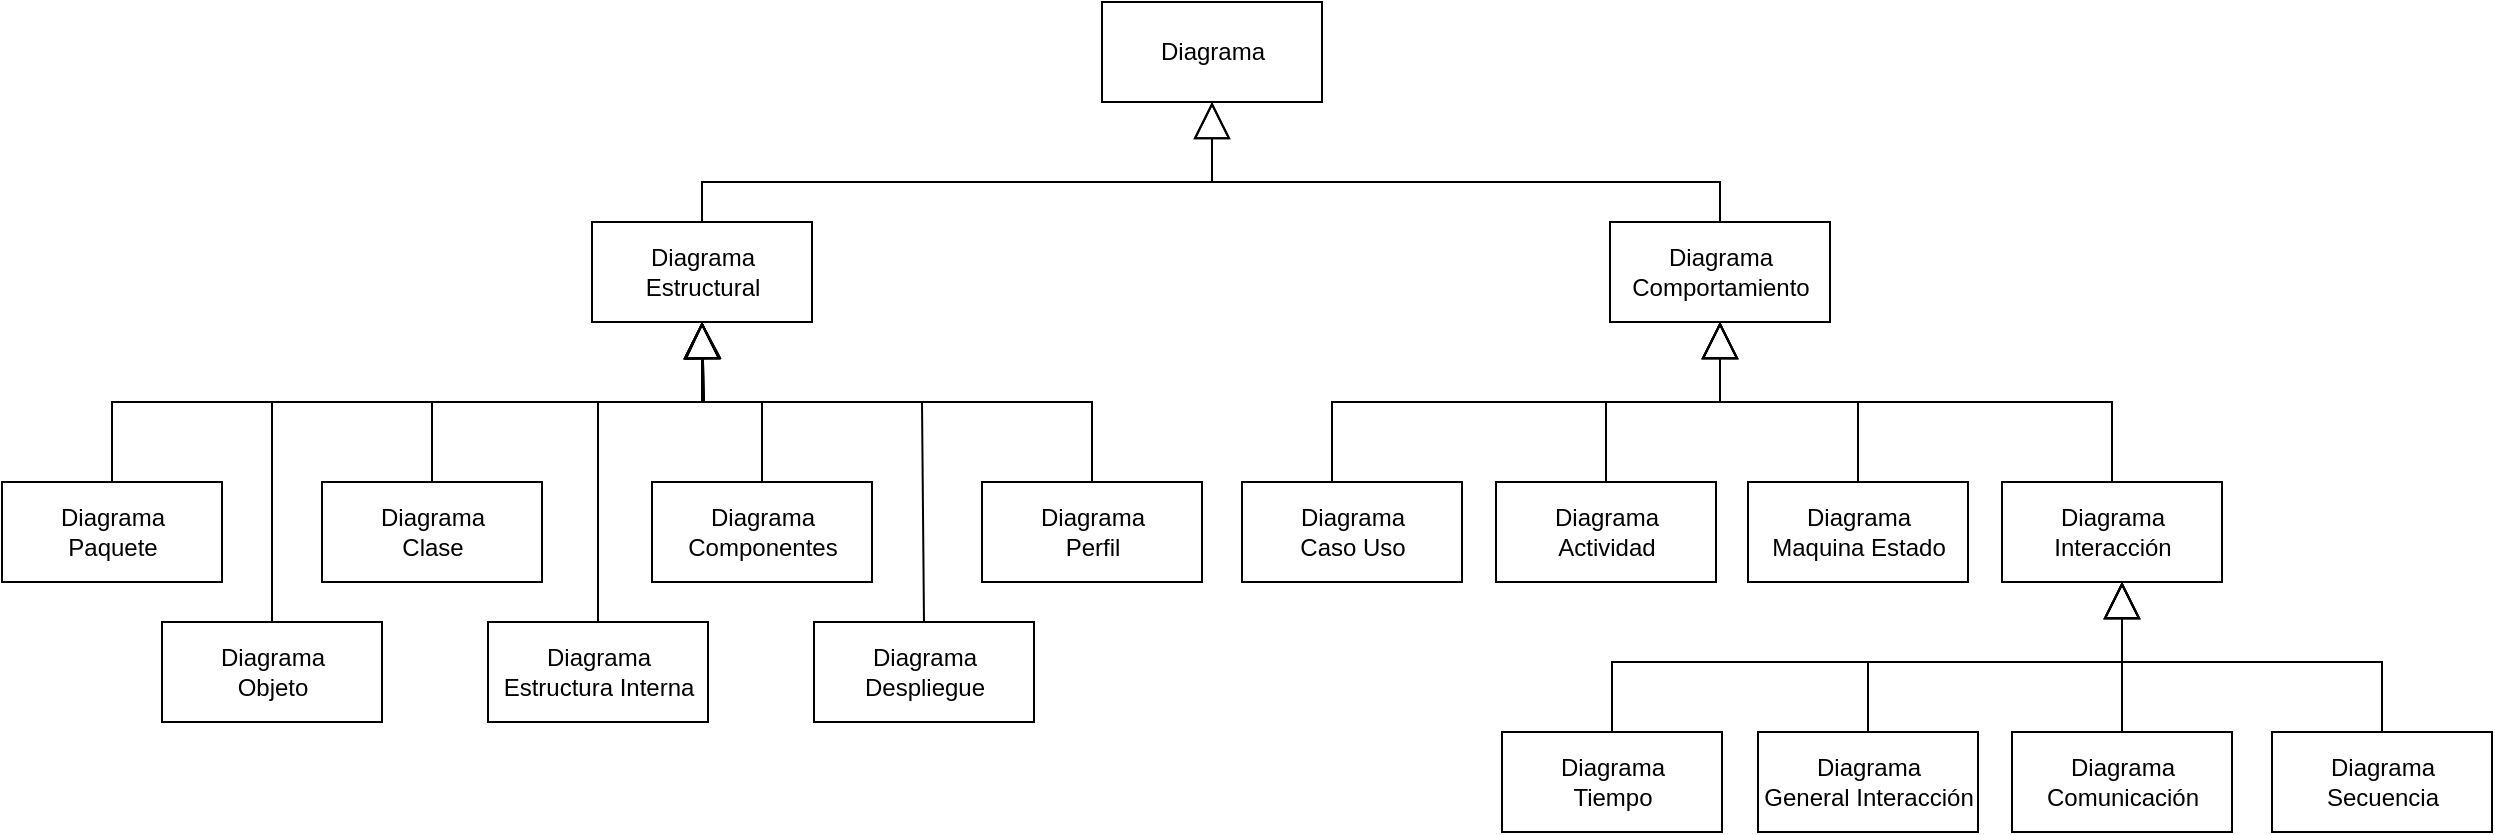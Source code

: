 <mxfile version="17.1.2" type="github">
  <diagram id="C5RBs43oDa-KdzZeNtuy" name="Page-1">
    <mxGraphModel dx="1814" dy="712" grid="1" gridSize="10" guides="1" tooltips="1" connect="1" arrows="1" fold="1" page="1" pageScale="1" pageWidth="827" pageHeight="1169" math="0" shadow="0">
      <root>
        <mxCell id="WIyWlLk6GJQsqaUBKTNV-0" />
        <mxCell id="WIyWlLk6GJQsqaUBKTNV-1" parent="WIyWlLk6GJQsqaUBKTNV-0" />
        <mxCell id="EBr2hTtmOAlG6zHz0Neu-5" value="Diagrama" style="html=1;" parent="WIyWlLk6GJQsqaUBKTNV-1" vertex="1">
          <mxGeometry x="320" y="150" width="110" height="50" as="geometry" />
        </mxCell>
        <mxCell id="EBr2hTtmOAlG6zHz0Neu-6" value="&lt;div&gt;Diagrama &lt;br&gt;&lt;/div&gt;&lt;div&gt;Estructural&lt;/div&gt;" style="html=1;" parent="WIyWlLk6GJQsqaUBKTNV-1" vertex="1">
          <mxGeometry x="65" y="260" width="110" height="50" as="geometry" />
        </mxCell>
        <mxCell id="EBr2hTtmOAlG6zHz0Neu-7" value="&lt;div&gt;Diagrama &lt;br&gt;&lt;/div&gt;&lt;div&gt;Comportamiento&lt;/div&gt;" style="html=1;" parent="WIyWlLk6GJQsqaUBKTNV-1" vertex="1">
          <mxGeometry x="574" y="260" width="110" height="50" as="geometry" />
        </mxCell>
        <mxCell id="EBr2hTtmOAlG6zHz0Neu-9" value="" style="endArrow=block;endSize=16;endFill=0;html=1;rounded=0;exitX=0.5;exitY=0;exitDx=0;exitDy=0;entryX=0.5;entryY=1;entryDx=0;entryDy=0;" parent="WIyWlLk6GJQsqaUBKTNV-1" source="EBr2hTtmOAlG6zHz0Neu-7" target="EBr2hTtmOAlG6zHz0Neu-5" edge="1">
          <mxGeometry width="160" relative="1" as="geometry">
            <mxPoint x="230" y="420" as="sourcePoint" />
            <mxPoint x="440" y="200" as="targetPoint" />
            <Array as="points">
              <mxPoint x="629" y="240" />
              <mxPoint x="375" y="240" />
            </Array>
          </mxGeometry>
        </mxCell>
        <mxCell id="EBr2hTtmOAlG6zHz0Neu-10" value="" style="endArrow=block;endSize=16;endFill=0;html=1;rounded=0;exitX=0.5;exitY=0;exitDx=0;exitDy=0;entryX=0.5;entryY=1;entryDx=0;entryDy=0;" parent="WIyWlLk6GJQsqaUBKTNV-1" source="EBr2hTtmOAlG6zHz0Neu-6" target="EBr2hTtmOAlG6zHz0Neu-5" edge="1">
          <mxGeometry width="160" relative="1" as="geometry">
            <mxPoint x="330" y="410" as="sourcePoint" />
            <mxPoint x="435" y="200" as="targetPoint" />
            <Array as="points">
              <mxPoint x="120" y="240" />
              <mxPoint x="375" y="240" />
            </Array>
          </mxGeometry>
        </mxCell>
        <mxCell id="EBr2hTtmOAlG6zHz0Neu-11" value="&lt;div&gt;Diagrama &lt;br&gt;&lt;/div&gt;&lt;div&gt;Clase&lt;/div&gt;" style="html=1;" parent="WIyWlLk6GJQsqaUBKTNV-1" vertex="1">
          <mxGeometry x="-70" y="390" width="110" height="50" as="geometry" />
        </mxCell>
        <mxCell id="EBr2hTtmOAlG6zHz0Neu-13" value="" style="endArrow=block;endSize=16;endFill=0;html=1;rounded=0;exitX=0.5;exitY=0;exitDx=0;exitDy=0;entryX=0.5;entryY=1;entryDx=0;entryDy=0;" parent="WIyWlLk6GJQsqaUBKTNV-1" source="EBr2hTtmOAlG6zHz0Neu-11" target="EBr2hTtmOAlG6zHz0Neu-6" edge="1">
          <mxGeometry width="160" relative="1" as="geometry">
            <mxPoint x="440" y="220" as="sourcePoint" />
            <mxPoint x="140" y="320" as="targetPoint" />
            <Array as="points">
              <mxPoint x="-15" y="350" />
              <mxPoint x="121" y="350" />
            </Array>
          </mxGeometry>
        </mxCell>
        <mxCell id="EBr2hTtmOAlG6zHz0Neu-14" value="&lt;div&gt;Diagrama &lt;br&gt;&lt;/div&gt;&lt;div&gt;Estructura Interna&lt;br&gt;&lt;/div&gt;" style="html=1;" parent="WIyWlLk6GJQsqaUBKTNV-1" vertex="1">
          <mxGeometry x="13" y="460" width="110" height="50" as="geometry" />
        </mxCell>
        <mxCell id="EBr2hTtmOAlG6zHz0Neu-15" value="&lt;div&gt;Diagrama &lt;br&gt;&lt;/div&gt;&lt;div&gt;Actividad&lt;br&gt;&lt;/div&gt;" style="html=1;" parent="WIyWlLk6GJQsqaUBKTNV-1" vertex="1">
          <mxGeometry x="517" y="390" width="110" height="50" as="geometry" />
        </mxCell>
        <mxCell id="EBr2hTtmOAlG6zHz0Neu-16" value="&lt;div&gt;Diagrama &lt;br&gt;&lt;/div&gt;&lt;div&gt;Componentes&lt;br&gt;&lt;/div&gt;" style="html=1;" parent="WIyWlLk6GJQsqaUBKTNV-1" vertex="1">
          <mxGeometry x="95" y="390" width="110" height="50" as="geometry" />
        </mxCell>
        <mxCell id="EBr2hTtmOAlG6zHz0Neu-17" value="&lt;div&gt;Diagrama &lt;br&gt;&lt;/div&gt;&lt;div&gt;Despliegue&lt;br&gt;&lt;/div&gt;" style="html=1;" parent="WIyWlLk6GJQsqaUBKTNV-1" vertex="1">
          <mxGeometry x="176" y="460" width="110" height="50" as="geometry" />
        </mxCell>
        <mxCell id="EBr2hTtmOAlG6zHz0Neu-18" value="&lt;div&gt;Diagrama &lt;br&gt;&lt;/div&gt;&lt;div&gt;Objeto&lt;br&gt;&lt;/div&gt;" style="html=1;" parent="WIyWlLk6GJQsqaUBKTNV-1" vertex="1">
          <mxGeometry x="-150" y="460" width="110" height="50" as="geometry" />
        </mxCell>
        <mxCell id="EBr2hTtmOAlG6zHz0Neu-19" value="&lt;div&gt;Diagrama &lt;br&gt;&lt;/div&gt;&lt;div&gt;Caso Uso&lt;br&gt;&lt;/div&gt;" style="html=1;" parent="WIyWlLk6GJQsqaUBKTNV-1" vertex="1">
          <mxGeometry x="390" y="390" width="110" height="50" as="geometry" />
        </mxCell>
        <mxCell id="EBr2hTtmOAlG6zHz0Neu-20" value="&lt;div&gt;Diagrama &lt;br&gt;&lt;/div&gt;&lt;div&gt;Maquina Estado&lt;br&gt;&lt;/div&gt;" style="html=1;" parent="WIyWlLk6GJQsqaUBKTNV-1" vertex="1">
          <mxGeometry x="643" y="390" width="110" height="50" as="geometry" />
        </mxCell>
        <mxCell id="EBr2hTtmOAlG6zHz0Neu-21" value="&lt;div&gt;Diagrama &lt;br&gt;&lt;/div&gt;&lt;div&gt;Interacción&lt;br&gt;&lt;/div&gt;" style="html=1;" parent="WIyWlLk6GJQsqaUBKTNV-1" vertex="1">
          <mxGeometry x="770" y="390" width="110" height="50" as="geometry" />
        </mxCell>
        <mxCell id="EBr2hTtmOAlG6zHz0Neu-22" value="&lt;div&gt;Diagrama &lt;br&gt;&lt;/div&gt;&lt;div&gt;Secuencia&lt;br&gt;&lt;/div&gt;" style="html=1;flipV=1;flipH=1;" parent="WIyWlLk6GJQsqaUBKTNV-1" vertex="1">
          <mxGeometry x="905" y="515" width="110" height="50" as="geometry" />
        </mxCell>
        <mxCell id="EBr2hTtmOAlG6zHz0Neu-23" value="&lt;div&gt;Diagrama &lt;br&gt;&lt;/div&gt;&lt;div&gt;Comunicación&lt;br&gt;&lt;/div&gt;" style="html=1;flipV=1;flipH=1;" parent="WIyWlLk6GJQsqaUBKTNV-1" vertex="1">
          <mxGeometry x="775" y="515" width="110" height="50" as="geometry" />
        </mxCell>
        <mxCell id="EBr2hTtmOAlG6zHz0Neu-24" value="&lt;div&gt;Diagrama &lt;br&gt;&lt;/div&gt;&lt;div&gt;General Interacción&lt;br&gt;&lt;/div&gt;" style="html=1;flipV=1;flipH=1;" parent="WIyWlLk6GJQsqaUBKTNV-1" vertex="1">
          <mxGeometry x="648" y="515" width="110" height="50" as="geometry" />
        </mxCell>
        <mxCell id="EBr2hTtmOAlG6zHz0Neu-25" value="&lt;div&gt;Diagrama &lt;br&gt;&lt;/div&gt;&lt;div&gt;Tiempo&lt;br&gt;&lt;/div&gt;" style="html=1;flipV=1;flipH=1;" parent="WIyWlLk6GJQsqaUBKTNV-1" vertex="1">
          <mxGeometry x="520" y="515" width="110" height="50" as="geometry" />
        </mxCell>
        <mxCell id="EBr2hTtmOAlG6zHz0Neu-26" value="&lt;div&gt;Diagrama &lt;br&gt;&lt;/div&gt;&lt;div&gt;Perfil&lt;br&gt;&lt;/div&gt;" style="html=1;" parent="WIyWlLk6GJQsqaUBKTNV-1" vertex="1">
          <mxGeometry x="260" y="390" width="110" height="50" as="geometry" />
        </mxCell>
        <mxCell id="EBr2hTtmOAlG6zHz0Neu-27" value="" style="endArrow=block;endSize=16;endFill=0;html=1;rounded=0;exitX=0.5;exitY=0;exitDx=0;exitDy=0;" parent="WIyWlLk6GJQsqaUBKTNV-1" source="EBr2hTtmOAlG6zHz0Neu-14" edge="1">
          <mxGeometry width="160" relative="1" as="geometry">
            <mxPoint x="390" y="45" as="sourcePoint" />
            <mxPoint x="120" y="310" as="targetPoint" />
            <Array as="points">
              <mxPoint x="68" y="350" />
              <mxPoint x="120" y="350" />
            </Array>
          </mxGeometry>
        </mxCell>
        <mxCell id="EBr2hTtmOAlG6zHz0Neu-29" value="" style="endArrow=block;endSize=16;endFill=0;html=1;rounded=0;exitX=0.5;exitY=0;exitDx=0;exitDy=0;entryX=0.5;entryY=1;entryDx=0;entryDy=0;" parent="WIyWlLk6GJQsqaUBKTNV-1" source="EBr2hTtmOAlG6zHz0Neu-16" target="EBr2hTtmOAlG6zHz0Neu-6" edge="1">
          <mxGeometry width="160" relative="1" as="geometry">
            <mxPoint x="390" y="45" as="sourcePoint" />
            <mxPoint x="320" y="195" as="targetPoint" />
            <Array as="points">
              <mxPoint x="150" y="350" />
              <mxPoint x="120" y="350" />
            </Array>
          </mxGeometry>
        </mxCell>
        <mxCell id="EBr2hTtmOAlG6zHz0Neu-30" value="" style="endArrow=block;endSize=16;endFill=0;html=1;rounded=0;exitX=0.5;exitY=0;exitDx=0;exitDy=0;entryX=0.5;entryY=1;entryDx=0;entryDy=0;" parent="WIyWlLk6GJQsqaUBKTNV-1" source="EBr2hTtmOAlG6zHz0Neu-17" target="EBr2hTtmOAlG6zHz0Neu-6" edge="1">
          <mxGeometry width="160" relative="1" as="geometry">
            <mxPoint x="550" y="80" as="sourcePoint" />
            <mxPoint x="320" y="195" as="targetPoint" />
            <Array as="points">
              <mxPoint x="230" y="350" />
              <mxPoint x="120" y="350" />
            </Array>
          </mxGeometry>
        </mxCell>
        <mxCell id="EBr2hTtmOAlG6zHz0Neu-31" value="" style="endArrow=block;endSize=16;endFill=0;html=1;rounded=0;exitX=0.5;exitY=0;exitDx=0;exitDy=0;entryX=0.5;entryY=1;entryDx=0;entryDy=0;" parent="WIyWlLk6GJQsqaUBKTNV-1" source="EBr2hTtmOAlG6zHz0Neu-18" target="EBr2hTtmOAlG6zHz0Neu-6" edge="1">
          <mxGeometry width="160" relative="1" as="geometry">
            <mxPoint x="390" y="120" as="sourcePoint" />
            <mxPoint x="210" y="250" as="targetPoint" />
            <Array as="points">
              <mxPoint x="-95" y="350" />
              <mxPoint x="121" y="350" />
            </Array>
          </mxGeometry>
        </mxCell>
        <mxCell id="EBr2hTtmOAlG6zHz0Neu-32" value="" style="endArrow=block;endSize=16;endFill=0;html=1;rounded=0;exitX=0.5;exitY=0;exitDx=0;exitDy=0;entryX=0.5;entryY=1;entryDx=0;entryDy=0;" parent="WIyWlLk6GJQsqaUBKTNV-1" target="EBr2hTtmOAlG6zHz0Neu-6" edge="1">
          <mxGeometry width="160" relative="1" as="geometry">
            <mxPoint x="315" y="390" as="sourcePoint" />
            <mxPoint x="205" y="250" as="targetPoint" />
            <Array as="points">
              <mxPoint x="315" y="350" />
              <mxPoint x="120" y="350" />
            </Array>
          </mxGeometry>
        </mxCell>
        <mxCell id="EBr2hTtmOAlG6zHz0Neu-33" value="" style="endArrow=block;endSize=16;endFill=0;html=1;rounded=0;entryX=0.5;entryY=1;entryDx=0;entryDy=0;" parent="WIyWlLk6GJQsqaUBKTNV-1" target="EBr2hTtmOAlG6zHz0Neu-7" edge="1">
          <mxGeometry width="160" relative="1" as="geometry">
            <mxPoint x="435" y="390" as="sourcePoint" />
            <mxPoint x="630" y="250" as="targetPoint" />
            <Array as="points">
              <mxPoint x="435" y="350" />
              <mxPoint x="629" y="350" />
            </Array>
          </mxGeometry>
        </mxCell>
        <mxCell id="EBr2hTtmOAlG6zHz0Neu-34" value="" style="endArrow=block;endSize=16;endFill=0;html=1;rounded=0;exitX=0.5;exitY=0;exitDx=0;exitDy=0;entryX=0.5;entryY=1;entryDx=0;entryDy=0;" parent="WIyWlLk6GJQsqaUBKTNV-1" source="EBr2hTtmOAlG6zHz0Neu-15" target="EBr2hTtmOAlG6zHz0Neu-7" edge="1">
          <mxGeometry width="160" relative="1" as="geometry">
            <mxPoint x="390" y="345" as="sourcePoint" />
            <mxPoint x="320" y="455" as="targetPoint" />
            <Array as="points">
              <mxPoint x="572" y="350" />
              <mxPoint x="629" y="350" />
            </Array>
          </mxGeometry>
        </mxCell>
        <mxCell id="EBr2hTtmOAlG6zHz0Neu-35" value="" style="endArrow=block;endSize=16;endFill=0;html=1;rounded=0;exitX=0.5;exitY=0;exitDx=0;exitDy=0;entryX=0.5;entryY=1;entryDx=0;entryDy=0;" parent="WIyWlLk6GJQsqaUBKTNV-1" source="EBr2hTtmOAlG6zHz0Neu-20" target="EBr2hTtmOAlG6zHz0Neu-7" edge="1">
          <mxGeometry width="160" relative="1" as="geometry">
            <mxPoint x="390" y="415" as="sourcePoint" />
            <mxPoint x="555" y="250" as="targetPoint" />
            <Array as="points">
              <mxPoint x="698" y="350" />
              <mxPoint x="629" y="350" />
            </Array>
          </mxGeometry>
        </mxCell>
        <mxCell id="EBr2hTtmOAlG6zHz0Neu-36" value="" style="endArrow=block;endSize=16;endFill=0;html=1;rounded=0;exitX=0.5;exitY=0;exitDx=0;exitDy=0;entryX=0.5;entryY=1;entryDx=0;entryDy=0;" parent="WIyWlLk6GJQsqaUBKTNV-1" source="EBr2hTtmOAlG6zHz0Neu-21" target="EBr2hTtmOAlG6zHz0Neu-7" edge="1">
          <mxGeometry width="160" relative="1" as="geometry">
            <mxPoint x="390" y="485" as="sourcePoint" />
            <mxPoint x="320" y="455" as="targetPoint" />
            <Array as="points">
              <mxPoint x="825" y="370" />
              <mxPoint x="825" y="350" />
              <mxPoint x="629" y="350" />
            </Array>
          </mxGeometry>
        </mxCell>
        <mxCell id="EBr2hTtmOAlG6zHz0Neu-37" value="" style="endArrow=block;endSize=16;endFill=0;html=1;rounded=0;exitX=0.5;exitY=0;exitDx=0;exitDy=0;" parent="WIyWlLk6GJQsqaUBKTNV-1" source="EBr2hTtmOAlG6zHz0Neu-22" edge="1">
          <mxGeometry width="160" relative="1" as="geometry">
            <mxPoint x="882" y="630" as="sourcePoint" />
            <mxPoint x="830" y="440" as="targetPoint" />
            <Array as="points">
              <mxPoint x="960" y="510" />
              <mxPoint x="960" y="480" />
              <mxPoint x="830" y="480" />
            </Array>
          </mxGeometry>
        </mxCell>
        <mxCell id="EBr2hTtmOAlG6zHz0Neu-38" value="" style="endArrow=block;endSize=16;endFill=0;html=1;rounded=0;exitX=0.5;exitY=0;exitDx=0;exitDy=0;" parent="WIyWlLk6GJQsqaUBKTNV-1" source="EBr2hTtmOAlG6zHz0Neu-23" edge="1">
          <mxGeometry width="160" relative="1" as="geometry">
            <mxPoint x="570" y="475" as="sourcePoint" />
            <mxPoint x="830" y="440" as="targetPoint" />
            <Array as="points" />
          </mxGeometry>
        </mxCell>
        <mxCell id="EBr2hTtmOAlG6zHz0Neu-39" value="" style="endArrow=block;endSize=16;endFill=0;html=1;rounded=0;exitX=0.5;exitY=0;exitDx=0;exitDy=0;" parent="WIyWlLk6GJQsqaUBKTNV-1" source="EBr2hTtmOAlG6zHz0Neu-24" edge="1">
          <mxGeometry width="160" relative="1" as="geometry">
            <mxPoint x="570" y="542" as="sourcePoint" />
            <mxPoint x="830" y="440" as="targetPoint" />
            <Array as="points">
              <mxPoint x="703" y="480" />
              <mxPoint x="830" y="480" />
            </Array>
          </mxGeometry>
        </mxCell>
        <mxCell id="EBr2hTtmOAlG6zHz0Neu-40" value="" style="endArrow=block;endSize=16;endFill=0;html=1;rounded=0;exitX=0.5;exitY=0;exitDx=0;exitDy=0;" parent="WIyWlLk6GJQsqaUBKTNV-1" source="EBr2hTtmOAlG6zHz0Neu-25" edge="1">
          <mxGeometry width="160" relative="1" as="geometry">
            <mxPoint x="570" y="608" as="sourcePoint" />
            <mxPoint x="830" y="440" as="targetPoint" />
            <Array as="points">
              <mxPoint x="575" y="480" />
              <mxPoint x="830" y="480" />
            </Array>
          </mxGeometry>
        </mxCell>
        <mxCell id="9Vk3xZiMoHoONCJAx4JS-0" value="&lt;div&gt;Diagrama &lt;br&gt;&lt;/div&gt;&lt;div&gt;Paquete&lt;br&gt;&lt;/div&gt;" style="html=1;" vertex="1" parent="WIyWlLk6GJQsqaUBKTNV-1">
          <mxGeometry x="-230" y="390" width="110" height="50" as="geometry" />
        </mxCell>
        <mxCell id="9Vk3xZiMoHoONCJAx4JS-1" value="" style="endArrow=block;endSize=16;endFill=0;html=1;rounded=0;exitX=0.5;exitY=0;exitDx=0;exitDy=0;" edge="1" parent="WIyWlLk6GJQsqaUBKTNV-1" source="9Vk3xZiMoHoONCJAx4JS-0">
          <mxGeometry width="160" relative="1" as="geometry">
            <mxPoint x="-85" y="470" as="sourcePoint" />
            <mxPoint x="120" y="310" as="targetPoint" />
            <Array as="points">
              <mxPoint x="-175" y="350" />
              <mxPoint x="120" y="350" />
            </Array>
          </mxGeometry>
        </mxCell>
      </root>
    </mxGraphModel>
  </diagram>
</mxfile>

